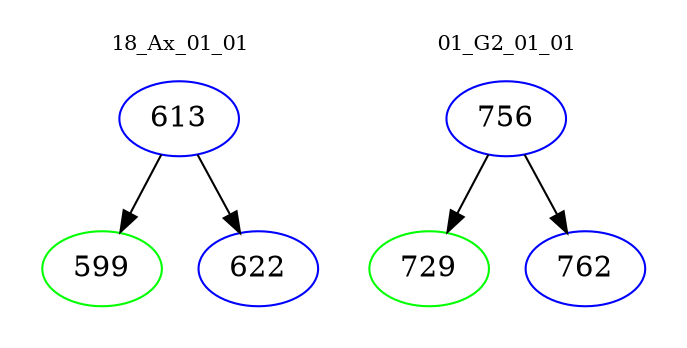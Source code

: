 digraph{
subgraph cluster_0 {
color = white
label = "18_Ax_01_01";
fontsize=10;
T0_613 [label="613", color="blue"]
T0_613 -> T0_599 [color="black"]
T0_599 [label="599", color="green"]
T0_613 -> T0_622 [color="black"]
T0_622 [label="622", color="blue"]
}
subgraph cluster_1 {
color = white
label = "01_G2_01_01";
fontsize=10;
T1_756 [label="756", color="blue"]
T1_756 -> T1_729 [color="black"]
T1_729 [label="729", color="green"]
T1_756 -> T1_762 [color="black"]
T1_762 [label="762", color="blue"]
}
}
